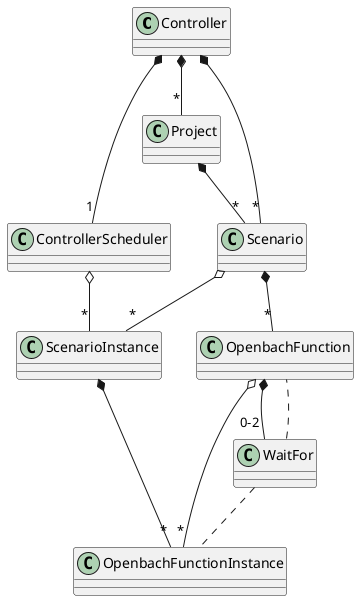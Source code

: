 @startuml

class Controller
class ControllerScheduler
class Project
class Scenario
class OpenbachFunction
class ScenarioInstance
class OpenbachFunctionInstance
class WaitFor

Controller *-- "1" ControllerScheduler
Controller *-- "*" Project
Controller *-- "*" Scenario
Scenario *-- "*" OpenbachFunction
Scenario o-- "*" ScenarioInstance
ScenarioInstance *-- "*" OpenbachFunctionInstance
OpenbachFunction o-- "*" OpenbachFunctionInstance
OpenbachFunction *-- "0-2" WaitFor
WaitFor .. OpenbachFunction
WaitFor .. OpenbachFunctionInstance
Project *-- "*" Scenario
ControllerScheduler o-- "*" ScenarioInstance

@enduml
